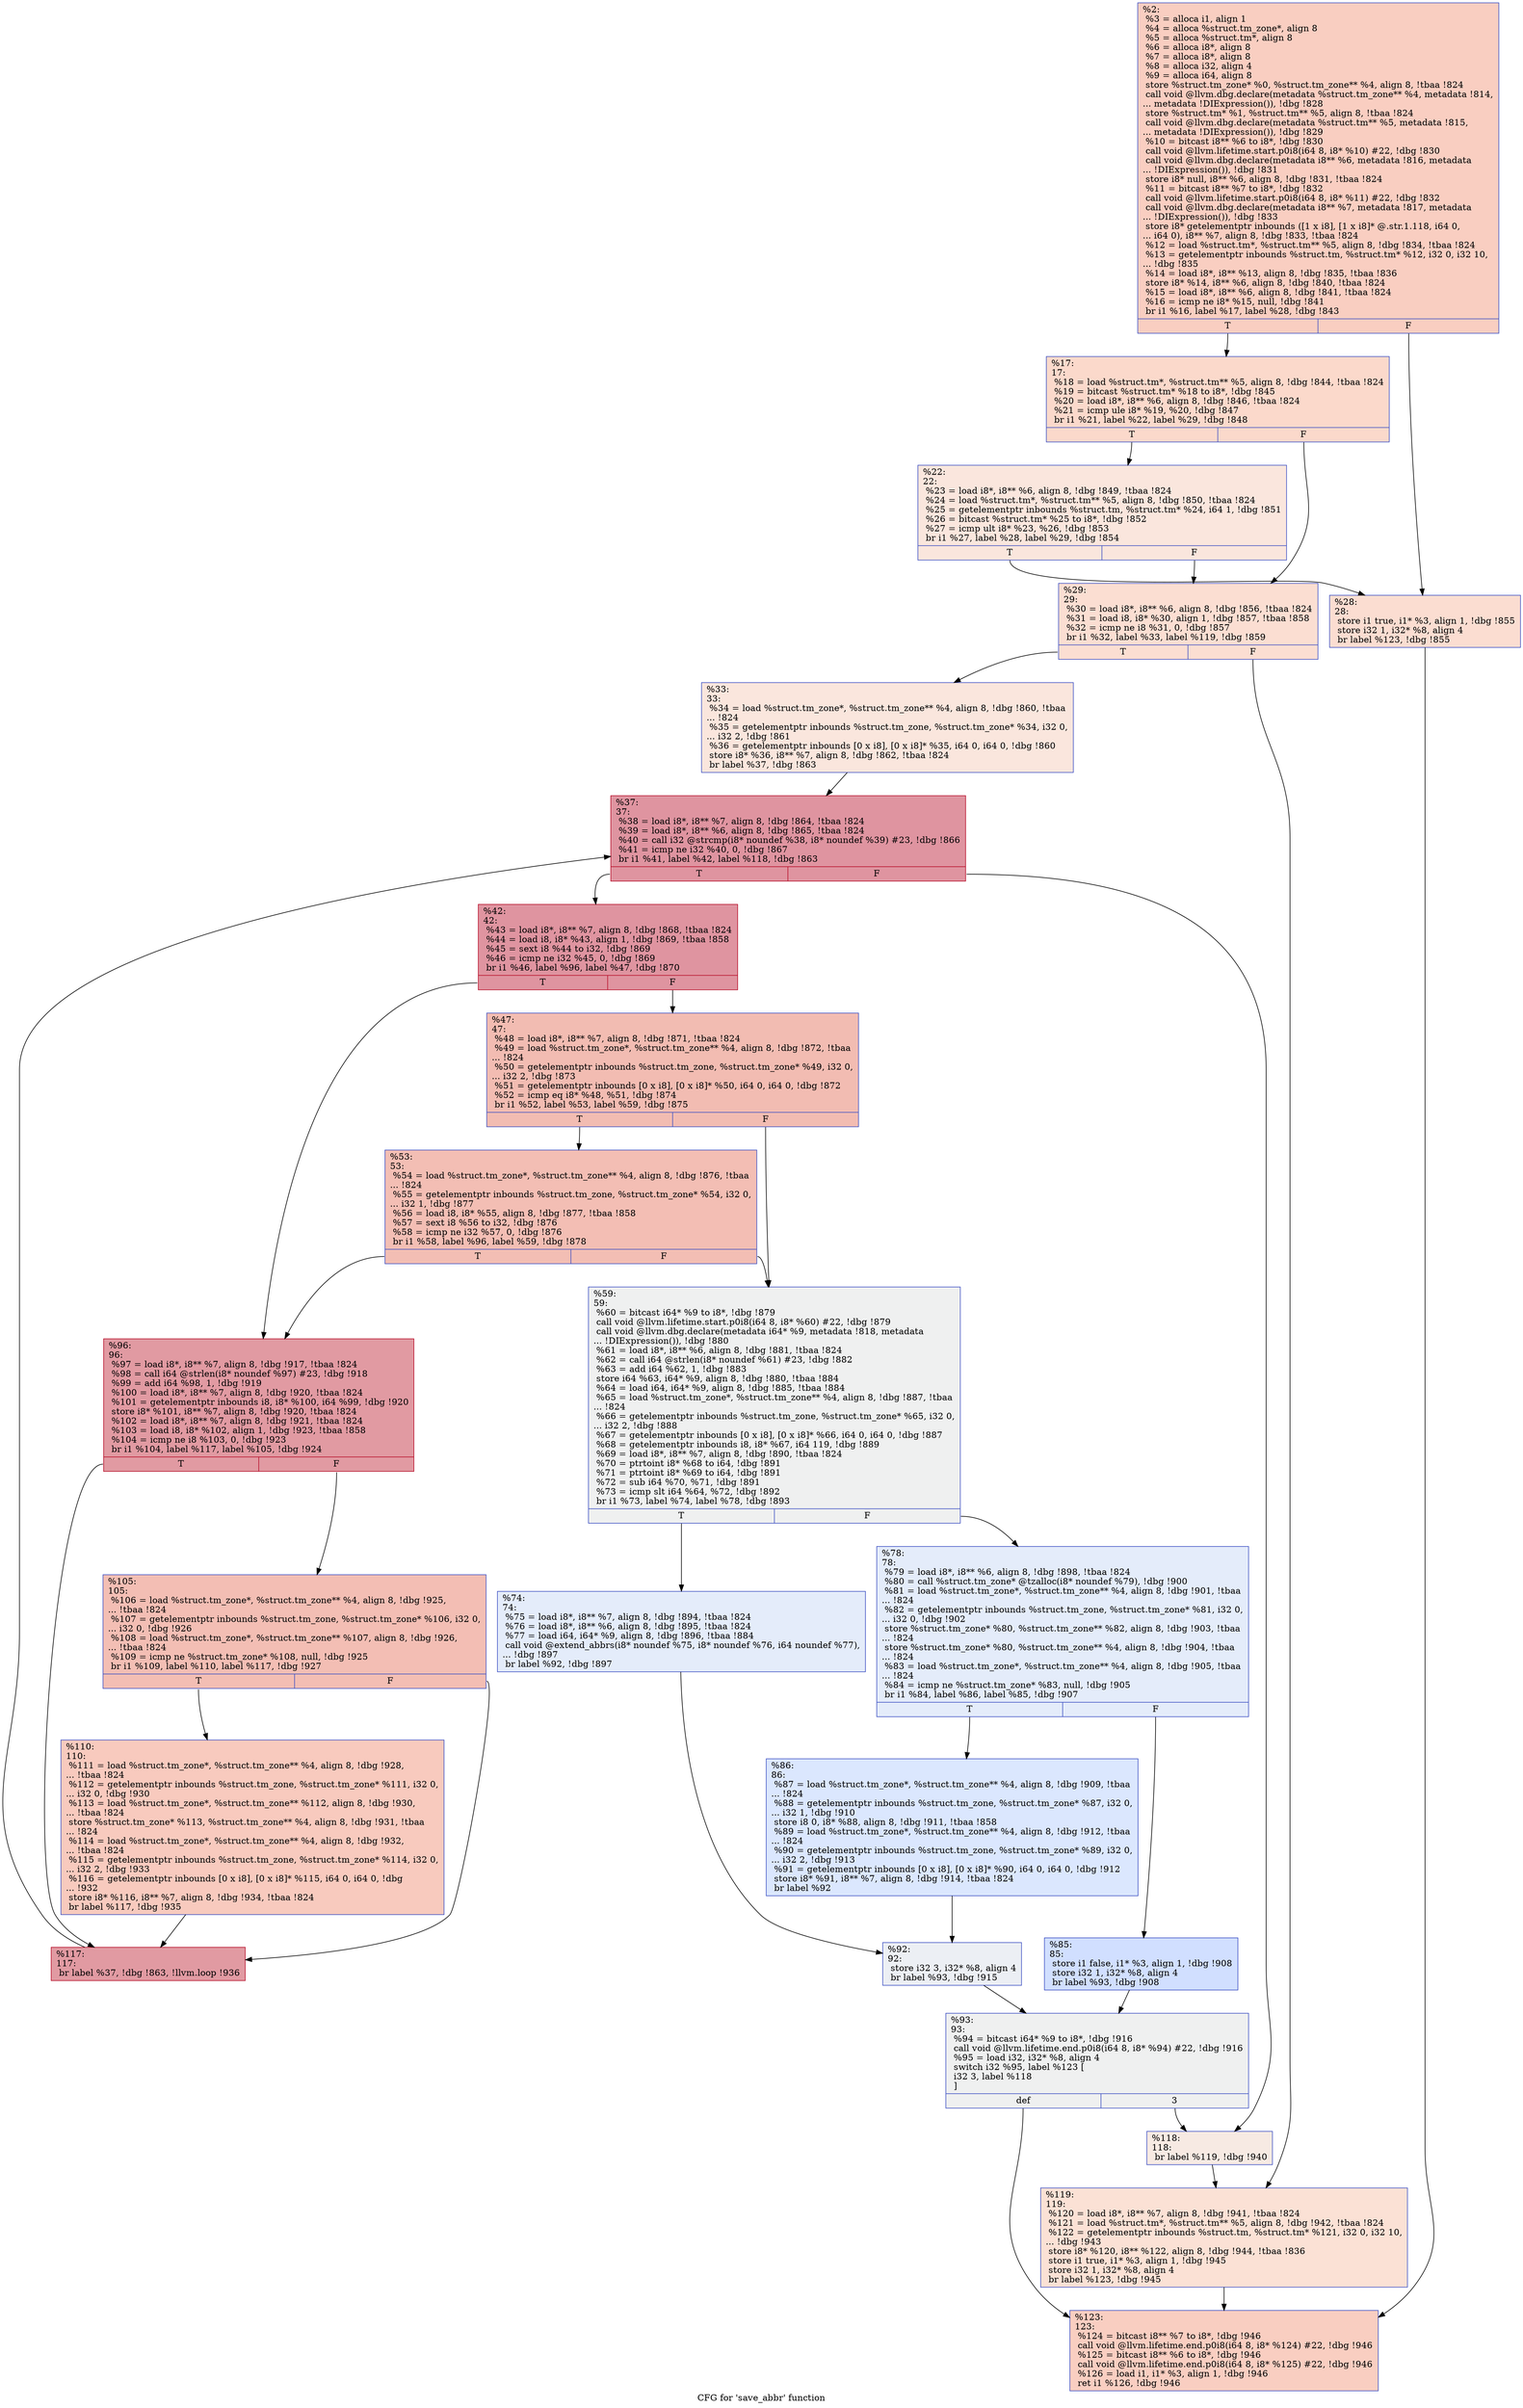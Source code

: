 digraph "CFG for 'save_abbr' function" {
	label="CFG for 'save_abbr' function";

	Node0x26f3e70 [shape=record,color="#3d50c3ff", style=filled, fillcolor="#f2907270",label="{%2:\l  %3 = alloca i1, align 1\l  %4 = alloca %struct.tm_zone*, align 8\l  %5 = alloca %struct.tm*, align 8\l  %6 = alloca i8*, align 8\l  %7 = alloca i8*, align 8\l  %8 = alloca i32, align 4\l  %9 = alloca i64, align 8\l  store %struct.tm_zone* %0, %struct.tm_zone** %4, align 8, !tbaa !824\l  call void @llvm.dbg.declare(metadata %struct.tm_zone** %4, metadata !814,\l... metadata !DIExpression()), !dbg !828\l  store %struct.tm* %1, %struct.tm** %5, align 8, !tbaa !824\l  call void @llvm.dbg.declare(metadata %struct.tm** %5, metadata !815,\l... metadata !DIExpression()), !dbg !829\l  %10 = bitcast i8** %6 to i8*, !dbg !830\l  call void @llvm.lifetime.start.p0i8(i64 8, i8* %10) #22, !dbg !830\l  call void @llvm.dbg.declare(metadata i8** %6, metadata !816, metadata\l... !DIExpression()), !dbg !831\l  store i8* null, i8** %6, align 8, !dbg !831, !tbaa !824\l  %11 = bitcast i8** %7 to i8*, !dbg !832\l  call void @llvm.lifetime.start.p0i8(i64 8, i8* %11) #22, !dbg !832\l  call void @llvm.dbg.declare(metadata i8** %7, metadata !817, metadata\l... !DIExpression()), !dbg !833\l  store i8* getelementptr inbounds ([1 x i8], [1 x i8]* @.str.1.118, i64 0,\l... i64 0), i8** %7, align 8, !dbg !833, !tbaa !824\l  %12 = load %struct.tm*, %struct.tm** %5, align 8, !dbg !834, !tbaa !824\l  %13 = getelementptr inbounds %struct.tm, %struct.tm* %12, i32 0, i32 10,\l... !dbg !835\l  %14 = load i8*, i8** %13, align 8, !dbg !835, !tbaa !836\l  store i8* %14, i8** %6, align 8, !dbg !840, !tbaa !824\l  %15 = load i8*, i8** %6, align 8, !dbg !841, !tbaa !824\l  %16 = icmp ne i8* %15, null, !dbg !841\l  br i1 %16, label %17, label %28, !dbg !843\l|{<s0>T|<s1>F}}"];
	Node0x26f3e70:s0 -> Node0x26f7b70;
	Node0x26f3e70:s1 -> Node0x26f7c10;
	Node0x26f7b70 [shape=record,color="#3d50c3ff", style=filled, fillcolor="#f7a88970",label="{%17:\l17:                                               \l  %18 = load %struct.tm*, %struct.tm** %5, align 8, !dbg !844, !tbaa !824\l  %19 = bitcast %struct.tm* %18 to i8*, !dbg !845\l  %20 = load i8*, i8** %6, align 8, !dbg !846, !tbaa !824\l  %21 = icmp ule i8* %19, %20, !dbg !847\l  br i1 %21, label %22, label %29, !dbg !848\l|{<s0>T|<s1>F}}"];
	Node0x26f7b70:s0 -> Node0x26f7bc0;
	Node0x26f7b70:s1 -> Node0x26f7c60;
	Node0x26f7bc0 [shape=record,color="#3d50c3ff", style=filled, fillcolor="#f3c7b170",label="{%22:\l22:                                               \l  %23 = load i8*, i8** %6, align 8, !dbg !849, !tbaa !824\l  %24 = load %struct.tm*, %struct.tm** %5, align 8, !dbg !850, !tbaa !824\l  %25 = getelementptr inbounds %struct.tm, %struct.tm* %24, i64 1, !dbg !851\l  %26 = bitcast %struct.tm* %25 to i8*, !dbg !852\l  %27 = icmp ult i8* %23, %26, !dbg !853\l  br i1 %27, label %28, label %29, !dbg !854\l|{<s0>T|<s1>F}}"];
	Node0x26f7bc0:s0 -> Node0x26f7c10;
	Node0x26f7bc0:s1 -> Node0x26f7c60;
	Node0x26f7c10 [shape=record,color="#3d50c3ff", style=filled, fillcolor="#f7b39670",label="{%28:\l28:                                               \l  store i1 true, i1* %3, align 1, !dbg !855\l  store i32 1, i32* %8, align 4\l  br label %123, !dbg !855\l}"];
	Node0x26f7c10 -> Node0x26f8250;
	Node0x26f7c60 [shape=record,color="#3d50c3ff", style=filled, fillcolor="#f7b59970",label="{%29:\l29:                                               \l  %30 = load i8*, i8** %6, align 8, !dbg !856, !tbaa !824\l  %31 = load i8, i8* %30, align 1, !dbg !857, !tbaa !858\l  %32 = icmp ne i8 %31, 0, !dbg !857\l  br i1 %32, label %33, label %119, !dbg !859\l|{<s0>T|<s1>F}}"];
	Node0x26f7c60:s0 -> Node0x26f7cb0;
	Node0x26f7c60:s1 -> Node0x26f8200;
	Node0x26f7cb0 [shape=record,color="#3d50c3ff", style=filled, fillcolor="#f3c7b170",label="{%33:\l33:                                               \l  %34 = load %struct.tm_zone*, %struct.tm_zone** %4, align 8, !dbg !860, !tbaa\l... !824\l  %35 = getelementptr inbounds %struct.tm_zone, %struct.tm_zone* %34, i32 0,\l... i32 2, !dbg !861\l  %36 = getelementptr inbounds [0 x i8], [0 x i8]* %35, i64 0, i64 0, !dbg !860\l  store i8* %36, i8** %7, align 8, !dbg !862, !tbaa !824\l  br label %37, !dbg !863\l}"];
	Node0x26f7cb0 -> Node0x26f7d00;
	Node0x26f7d00 [shape=record,color="#b70d28ff", style=filled, fillcolor="#b70d2870",label="{%37:\l37:                                               \l  %38 = load i8*, i8** %7, align 8, !dbg !864, !tbaa !824\l  %39 = load i8*, i8** %6, align 8, !dbg !865, !tbaa !824\l  %40 = call i32 @strcmp(i8* noundef %38, i8* noundef %39) #23, !dbg !866\l  %41 = icmp ne i32 %40, 0, !dbg !867\l  br i1 %41, label %42, label %118, !dbg !863\l|{<s0>T|<s1>F}}"];
	Node0x26f7d00:s0 -> Node0x26f7d50;
	Node0x26f7d00:s1 -> Node0x26f81b0;
	Node0x26f7d50 [shape=record,color="#b70d28ff", style=filled, fillcolor="#b70d2870",label="{%42:\l42:                                               \l  %43 = load i8*, i8** %7, align 8, !dbg !868, !tbaa !824\l  %44 = load i8, i8* %43, align 1, !dbg !869, !tbaa !858\l  %45 = sext i8 %44 to i32, !dbg !869\l  %46 = icmp ne i32 %45, 0, !dbg !869\l  br i1 %46, label %96, label %47, !dbg !870\l|{<s0>T|<s1>F}}"];
	Node0x26f7d50:s0 -> Node0x26f8070;
	Node0x26f7d50:s1 -> Node0x26f7da0;
	Node0x26f7da0 [shape=record,color="#3d50c3ff", style=filled, fillcolor="#e1675170",label="{%47:\l47:                                               \l  %48 = load i8*, i8** %7, align 8, !dbg !871, !tbaa !824\l  %49 = load %struct.tm_zone*, %struct.tm_zone** %4, align 8, !dbg !872, !tbaa\l... !824\l  %50 = getelementptr inbounds %struct.tm_zone, %struct.tm_zone* %49, i32 0,\l... i32 2, !dbg !873\l  %51 = getelementptr inbounds [0 x i8], [0 x i8]* %50, i64 0, i64 0, !dbg !872\l  %52 = icmp eq i8* %48, %51, !dbg !874\l  br i1 %52, label %53, label %59, !dbg !875\l|{<s0>T|<s1>F}}"];
	Node0x26f7da0:s0 -> Node0x26f7df0;
	Node0x26f7da0:s1 -> Node0x26f7e40;
	Node0x26f7df0 [shape=record,color="#3d50c3ff", style=filled, fillcolor="#e36c5570",label="{%53:\l53:                                               \l  %54 = load %struct.tm_zone*, %struct.tm_zone** %4, align 8, !dbg !876, !tbaa\l... !824\l  %55 = getelementptr inbounds %struct.tm_zone, %struct.tm_zone* %54, i32 0,\l... i32 1, !dbg !877\l  %56 = load i8, i8* %55, align 8, !dbg !877, !tbaa !858\l  %57 = sext i8 %56 to i32, !dbg !876\l  %58 = icmp ne i32 %57, 0, !dbg !876\l  br i1 %58, label %96, label %59, !dbg !878\l|{<s0>T|<s1>F}}"];
	Node0x26f7df0:s0 -> Node0x26f8070;
	Node0x26f7df0:s1 -> Node0x26f7e40;
	Node0x26f7e40 [shape=record,color="#3d50c3ff", style=filled, fillcolor="#dbdcde70",label="{%59:\l59:                                               \l  %60 = bitcast i64* %9 to i8*, !dbg !879\l  call void @llvm.lifetime.start.p0i8(i64 8, i8* %60) #22, !dbg !879\l  call void @llvm.dbg.declare(metadata i64* %9, metadata !818, metadata\l... !DIExpression()), !dbg !880\l  %61 = load i8*, i8** %6, align 8, !dbg !881, !tbaa !824\l  %62 = call i64 @strlen(i8* noundef %61) #23, !dbg !882\l  %63 = add i64 %62, 1, !dbg !883\l  store i64 %63, i64* %9, align 8, !dbg !880, !tbaa !884\l  %64 = load i64, i64* %9, align 8, !dbg !885, !tbaa !884\l  %65 = load %struct.tm_zone*, %struct.tm_zone** %4, align 8, !dbg !887, !tbaa\l... !824\l  %66 = getelementptr inbounds %struct.tm_zone, %struct.tm_zone* %65, i32 0,\l... i32 2, !dbg !888\l  %67 = getelementptr inbounds [0 x i8], [0 x i8]* %66, i64 0, i64 0, !dbg !887\l  %68 = getelementptr inbounds i8, i8* %67, i64 119, !dbg !889\l  %69 = load i8*, i8** %7, align 8, !dbg !890, !tbaa !824\l  %70 = ptrtoint i8* %68 to i64, !dbg !891\l  %71 = ptrtoint i8* %69 to i64, !dbg !891\l  %72 = sub i64 %70, %71, !dbg !891\l  %73 = icmp slt i64 %64, %72, !dbg !892\l  br i1 %73, label %74, label %78, !dbg !893\l|{<s0>T|<s1>F}}"];
	Node0x26f7e40:s0 -> Node0x26f7e90;
	Node0x26f7e40:s1 -> Node0x26f7ee0;
	Node0x26f7e90 [shape=record,color="#3d50c3ff", style=filled, fillcolor="#c1d4f470",label="{%74:\l74:                                               \l  %75 = load i8*, i8** %7, align 8, !dbg !894, !tbaa !824\l  %76 = load i8*, i8** %6, align 8, !dbg !895, !tbaa !824\l  %77 = load i64, i64* %9, align 8, !dbg !896, !tbaa !884\l  call void @extend_abbrs(i8* noundef %75, i8* noundef %76, i64 noundef %77),\l... !dbg !897\l  br label %92, !dbg !897\l}"];
	Node0x26f7e90 -> Node0x26f7fd0;
	Node0x26f7ee0 [shape=record,color="#3d50c3ff", style=filled, fillcolor="#c1d4f470",label="{%78:\l78:                                               \l  %79 = load i8*, i8** %6, align 8, !dbg !898, !tbaa !824\l  %80 = call %struct.tm_zone* @tzalloc(i8* noundef %79), !dbg !900\l  %81 = load %struct.tm_zone*, %struct.tm_zone** %4, align 8, !dbg !901, !tbaa\l... !824\l  %82 = getelementptr inbounds %struct.tm_zone, %struct.tm_zone* %81, i32 0,\l... i32 0, !dbg !902\l  store %struct.tm_zone* %80, %struct.tm_zone** %82, align 8, !dbg !903, !tbaa\l... !824\l  store %struct.tm_zone* %80, %struct.tm_zone** %4, align 8, !dbg !904, !tbaa\l... !824\l  %83 = load %struct.tm_zone*, %struct.tm_zone** %4, align 8, !dbg !905, !tbaa\l... !824\l  %84 = icmp ne %struct.tm_zone* %83, null, !dbg !905\l  br i1 %84, label %86, label %85, !dbg !907\l|{<s0>T|<s1>F}}"];
	Node0x26f7ee0:s0 -> Node0x26f7f80;
	Node0x26f7ee0:s1 -> Node0x26f7f30;
	Node0x26f7f30 [shape=record,color="#3d50c3ff", style=filled, fillcolor="#96b7ff70",label="{%85:\l85:                                               \l  store i1 false, i1* %3, align 1, !dbg !908\l  store i32 1, i32* %8, align 4\l  br label %93, !dbg !908\l}"];
	Node0x26f7f30 -> Node0x26f8020;
	Node0x26f7f80 [shape=record,color="#3d50c3ff", style=filled, fillcolor="#aec9fc70",label="{%86:\l86:                                               \l  %87 = load %struct.tm_zone*, %struct.tm_zone** %4, align 8, !dbg !909, !tbaa\l... !824\l  %88 = getelementptr inbounds %struct.tm_zone, %struct.tm_zone* %87, i32 0,\l... i32 1, !dbg !910\l  store i8 0, i8* %88, align 8, !dbg !911, !tbaa !858\l  %89 = load %struct.tm_zone*, %struct.tm_zone** %4, align 8, !dbg !912, !tbaa\l... !824\l  %90 = getelementptr inbounds %struct.tm_zone, %struct.tm_zone* %89, i32 0,\l... i32 2, !dbg !913\l  %91 = getelementptr inbounds [0 x i8], [0 x i8]* %90, i64 0, i64 0, !dbg !912\l  store i8* %91, i8** %7, align 8, !dbg !914, !tbaa !824\l  br label %92\l}"];
	Node0x26f7f80 -> Node0x26f7fd0;
	Node0x26f7fd0 [shape=record,color="#3d50c3ff", style=filled, fillcolor="#d4dbe670",label="{%92:\l92:                                               \l  store i32 3, i32* %8, align 4\l  br label %93, !dbg !915\l}"];
	Node0x26f7fd0 -> Node0x26f8020;
	Node0x26f8020 [shape=record,color="#3d50c3ff", style=filled, fillcolor="#dbdcde70",label="{%93:\l93:                                               \l  %94 = bitcast i64* %9 to i8*, !dbg !916\l  call void @llvm.lifetime.end.p0i8(i64 8, i8* %94) #22, !dbg !916\l  %95 = load i32, i32* %8, align 4\l  switch i32 %95, label %123 [\l    i32 3, label %118\l  ]\l|{<s0>def|<s1>3}}"];
	Node0x26f8020:s0 -> Node0x26f8250;
	Node0x26f8020:s1 -> Node0x26f81b0;
	Node0x26f8070 [shape=record,color="#b70d28ff", style=filled, fillcolor="#bb1b2c70",label="{%96:\l96:                                               \l  %97 = load i8*, i8** %7, align 8, !dbg !917, !tbaa !824\l  %98 = call i64 @strlen(i8* noundef %97) #23, !dbg !918\l  %99 = add i64 %98, 1, !dbg !919\l  %100 = load i8*, i8** %7, align 8, !dbg !920, !tbaa !824\l  %101 = getelementptr inbounds i8, i8* %100, i64 %99, !dbg !920\l  store i8* %101, i8** %7, align 8, !dbg !920, !tbaa !824\l  %102 = load i8*, i8** %7, align 8, !dbg !921, !tbaa !824\l  %103 = load i8, i8* %102, align 1, !dbg !923, !tbaa !858\l  %104 = icmp ne i8 %103, 0, !dbg !923\l  br i1 %104, label %117, label %105, !dbg !924\l|{<s0>T|<s1>F}}"];
	Node0x26f8070:s0 -> Node0x26f8160;
	Node0x26f8070:s1 -> Node0x26f80c0;
	Node0x26f80c0 [shape=record,color="#3d50c3ff", style=filled, fillcolor="#e36c5570",label="{%105:\l105:                                              \l  %106 = load %struct.tm_zone*, %struct.tm_zone** %4, align 8, !dbg !925,\l... !tbaa !824\l  %107 = getelementptr inbounds %struct.tm_zone, %struct.tm_zone* %106, i32 0,\l... i32 0, !dbg !926\l  %108 = load %struct.tm_zone*, %struct.tm_zone** %107, align 8, !dbg !926,\l... !tbaa !824\l  %109 = icmp ne %struct.tm_zone* %108, null, !dbg !925\l  br i1 %109, label %110, label %117, !dbg !927\l|{<s0>T|<s1>F}}"];
	Node0x26f80c0:s0 -> Node0x26f8110;
	Node0x26f80c0:s1 -> Node0x26f8160;
	Node0x26f8110 [shape=record,color="#3d50c3ff", style=filled, fillcolor="#ef886b70",label="{%110:\l110:                                              \l  %111 = load %struct.tm_zone*, %struct.tm_zone** %4, align 8, !dbg !928,\l... !tbaa !824\l  %112 = getelementptr inbounds %struct.tm_zone, %struct.tm_zone* %111, i32 0,\l... i32 0, !dbg !930\l  %113 = load %struct.tm_zone*, %struct.tm_zone** %112, align 8, !dbg !930,\l... !tbaa !824\l  store %struct.tm_zone* %113, %struct.tm_zone** %4, align 8, !dbg !931, !tbaa\l... !824\l  %114 = load %struct.tm_zone*, %struct.tm_zone** %4, align 8, !dbg !932,\l... !tbaa !824\l  %115 = getelementptr inbounds %struct.tm_zone, %struct.tm_zone* %114, i32 0,\l... i32 2, !dbg !933\l  %116 = getelementptr inbounds [0 x i8], [0 x i8]* %115, i64 0, i64 0, !dbg\l... !932\l  store i8* %116, i8** %7, align 8, !dbg !934, !tbaa !824\l  br label %117, !dbg !935\l}"];
	Node0x26f8110 -> Node0x26f8160;
	Node0x26f8160 [shape=record,color="#b70d28ff", style=filled, fillcolor="#bb1b2c70",label="{%117:\l117:                                              \l  br label %37, !dbg !863, !llvm.loop !936\l}"];
	Node0x26f8160 -> Node0x26f7d00;
	Node0x26f81b0 [shape=record,color="#3d50c3ff", style=filled, fillcolor="#eed0c070",label="{%118:\l118:                                              \l  br label %119, !dbg !940\l}"];
	Node0x26f81b0 -> Node0x26f8200;
	Node0x26f8200 [shape=record,color="#3d50c3ff", style=filled, fillcolor="#f7bca170",label="{%119:\l119:                                              \l  %120 = load i8*, i8** %7, align 8, !dbg !941, !tbaa !824\l  %121 = load %struct.tm*, %struct.tm** %5, align 8, !dbg !942, !tbaa !824\l  %122 = getelementptr inbounds %struct.tm, %struct.tm* %121, i32 0, i32 10,\l... !dbg !943\l  store i8* %120, i8** %122, align 8, !dbg !944, !tbaa !836\l  store i1 true, i1* %3, align 1, !dbg !945\l  store i32 1, i32* %8, align 4\l  br label %123, !dbg !945\l}"];
	Node0x26f8200 -> Node0x26f8250;
	Node0x26f8250 [shape=record,color="#3d50c3ff", style=filled, fillcolor="#f2907270",label="{%123:\l123:                                              \l  %124 = bitcast i8** %7 to i8*, !dbg !946\l  call void @llvm.lifetime.end.p0i8(i64 8, i8* %124) #22, !dbg !946\l  %125 = bitcast i8** %6 to i8*, !dbg !946\l  call void @llvm.lifetime.end.p0i8(i64 8, i8* %125) #22, !dbg !946\l  %126 = load i1, i1* %3, align 1, !dbg !946\l  ret i1 %126, !dbg !946\l}"];
}
